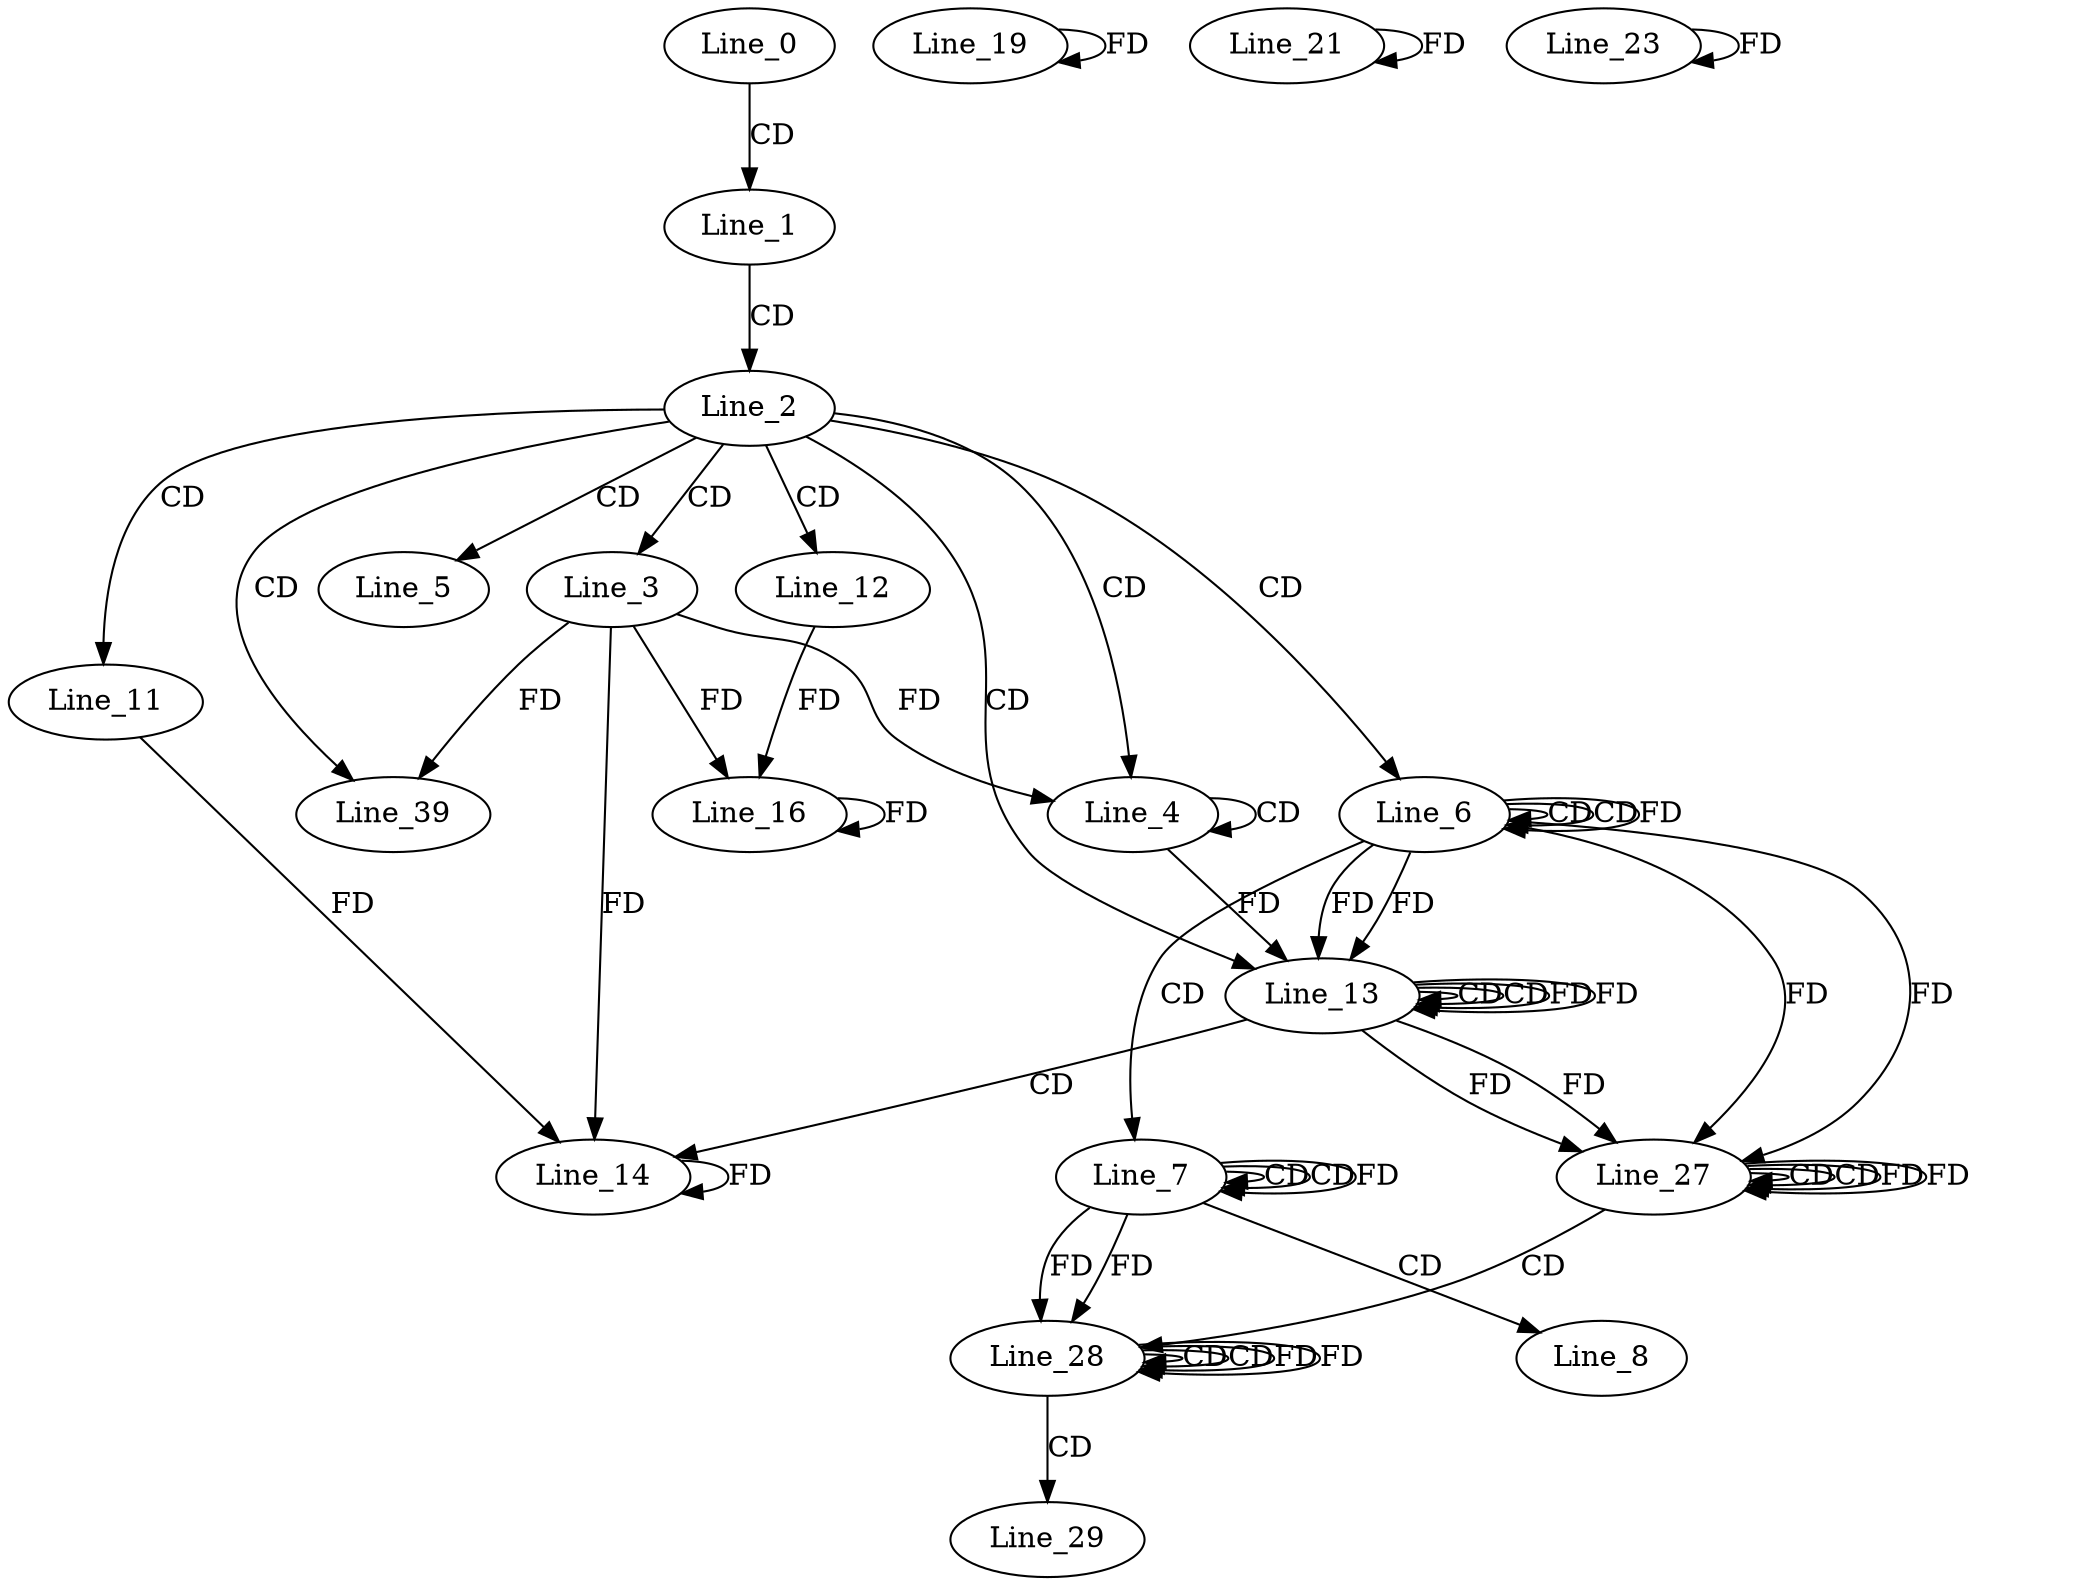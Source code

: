 digraph G {
  Line_0;
  Line_1;
  Line_2;
  Line_3;
  Line_4;
  Line_4;
  Line_5;
  Line_6;
  Line_6;
  Line_6;
  Line_7;
  Line_7;
  Line_7;
  Line_8;
  Line_11;
  Line_12;
  Line_13;
  Line_13;
  Line_13;
  Line_14;
  Line_14;
  Line_16;
  Line_16;
  Line_19;
  Line_19;
  Line_21;
  Line_21;
  Line_23;
  Line_23;
  Line_27;
  Line_27;
  Line_27;
  Line_28;
  Line_28;
  Line_28;
  Line_29;
  Line_39;
  Line_0 -> Line_1 [ label="CD" ];
  Line_1 -> Line_2 [ label="CD" ];
  Line_2 -> Line_3 [ label="CD" ];
  Line_2 -> Line_4 [ label="CD" ];
  Line_4 -> Line_4 [ label="CD" ];
  Line_3 -> Line_4 [ label="FD" ];
  Line_2 -> Line_5 [ label="CD" ];
  Line_2 -> Line_6 [ label="CD" ];
  Line_6 -> Line_6 [ label="CD" ];
  Line_6 -> Line_6 [ label="CD" ];
  Line_6 -> Line_6 [ label="FD" ];
  Line_6 -> Line_7 [ label="CD" ];
  Line_7 -> Line_7 [ label="CD" ];
  Line_7 -> Line_7 [ label="CD" ];
  Line_7 -> Line_7 [ label="FD" ];
  Line_7 -> Line_8 [ label="CD" ];
  Line_2 -> Line_11 [ label="CD" ];
  Line_2 -> Line_12 [ label="CD" ];
  Line_2 -> Line_13 [ label="CD" ];
  Line_13 -> Line_13 [ label="CD" ];
  Line_6 -> Line_13 [ label="FD" ];
  Line_4 -> Line_13 [ label="FD" ];
  Line_13 -> Line_13 [ label="CD" ];
  Line_13 -> Line_13 [ label="FD" ];
  Line_6 -> Line_13 [ label="FD" ];
  Line_13 -> Line_14 [ label="CD" ];
  Line_14 -> Line_14 [ label="FD" ];
  Line_11 -> Line_14 [ label="FD" ];
  Line_3 -> Line_14 [ label="FD" ];
  Line_16 -> Line_16 [ label="FD" ];
  Line_12 -> Line_16 [ label="FD" ];
  Line_3 -> Line_16 [ label="FD" ];
  Line_19 -> Line_19 [ label="FD" ];
  Line_21 -> Line_21 [ label="FD" ];
  Line_23 -> Line_23 [ label="FD" ];
  Line_27 -> Line_27 [ label="CD" ];
  Line_13 -> Line_27 [ label="FD" ];
  Line_6 -> Line_27 [ label="FD" ];
  Line_27 -> Line_27 [ label="CD" ];
  Line_27 -> Line_27 [ label="FD" ];
  Line_13 -> Line_27 [ label="FD" ];
  Line_6 -> Line_27 [ label="FD" ];
  Line_27 -> Line_28 [ label="CD" ];
  Line_28 -> Line_28 [ label="CD" ];
  Line_7 -> Line_28 [ label="FD" ];
  Line_28 -> Line_28 [ label="CD" ];
  Line_28 -> Line_28 [ label="FD" ];
  Line_7 -> Line_28 [ label="FD" ];
  Line_28 -> Line_29 [ label="CD" ];
  Line_2 -> Line_39 [ label="CD" ];
  Line_3 -> Line_39 [ label="FD" ];
  Line_13 -> Line_13 [ label="FD" ];
  Line_27 -> Line_27 [ label="FD" ];
  Line_28 -> Line_28 [ label="FD" ];
}

